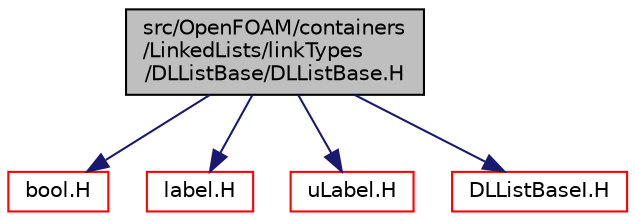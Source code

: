 digraph "src/OpenFOAM/containers/LinkedLists/linkTypes/DLListBase/DLListBase.H"
{
  bgcolor="transparent";
  edge [fontname="Helvetica",fontsize="10",labelfontname="Helvetica",labelfontsize="10"];
  node [fontname="Helvetica",fontsize="10",shape=record];
  Node1 [label="src/OpenFOAM/containers\l/LinkedLists/linkTypes\l/DLListBase/DLListBase.H",height=0.2,width=0.4,color="black", fillcolor="grey75", style="filled", fontcolor="black"];
  Node1 -> Node2 [color="midnightblue",fontsize="10",style="solid",fontname="Helvetica"];
  Node2 [label="bool.H",height=0.2,width=0.4,color="red",URL="$a08802.html",tooltip="System bool. "];
  Node1 -> Node3 [color="midnightblue",fontsize="10",style="solid",fontname="Helvetica"];
  Node3 [label="label.H",height=0.2,width=0.4,color="red",URL="$a08883.html"];
  Node1 -> Node4 [color="midnightblue",fontsize="10",style="solid",fontname="Helvetica"];
  Node4 [label="uLabel.H",height=0.2,width=0.4,color="red",URL="$a08899.html"];
  Node1 -> Node5 [color="midnightblue",fontsize="10",style="solid",fontname="Helvetica"];
  Node5 [label="DLListBaseI.H",height=0.2,width=0.4,color="red",URL="$a07602.html"];
}
